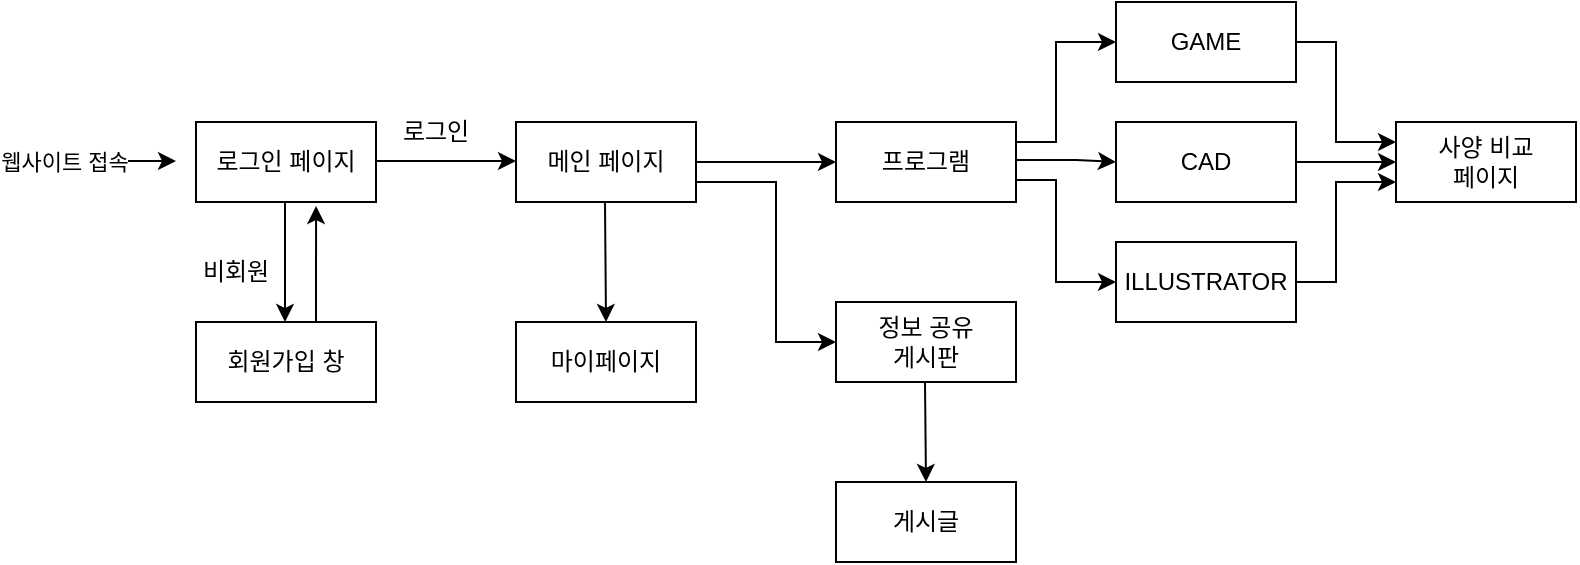 <mxfile version="15.6.2" type="github">
  <diagram id="a8o0rZx29VSPvfbEYc4T" name="Page-1">
    <mxGraphModel dx="1422" dy="762" grid="1" gridSize="10" guides="1" tooltips="1" connect="1" arrows="1" fold="1" page="1" pageScale="1" pageWidth="827" pageHeight="1169" math="0" shadow="0">
      <root>
        <mxCell id="0" />
        <mxCell id="1" parent="0" />
        <mxCell id="--xe7DJS_iMin2X72Ar--1" value="로그인 페이지" style="rounded=0;whiteSpace=wrap;html=1;" vertex="1" parent="1">
          <mxGeometry x="110" y="70" width="90" height="40" as="geometry" />
        </mxCell>
        <mxCell id="--xe7DJS_iMin2X72Ar--2" value="" style="endArrow=classic;html=1;rounded=0;" edge="1" parent="1">
          <mxGeometry width="50" height="50" relative="1" as="geometry">
            <mxPoint x="20" y="89.5" as="sourcePoint" />
            <mxPoint x="100" y="89.5" as="targetPoint" />
          </mxGeometry>
        </mxCell>
        <mxCell id="--xe7DJS_iMin2X72Ar--3" value="웹사이트 접속" style="edgeLabel;html=1;align=center;verticalAlign=middle;resizable=0;points=[];" vertex="1" connectable="0" parent="--xe7DJS_iMin2X72Ar--2">
          <mxGeometry x="-0.4" y="1" relative="1" as="geometry">
            <mxPoint y="1" as="offset" />
          </mxGeometry>
        </mxCell>
        <mxCell id="--xe7DJS_iMin2X72Ar--4" value="비회원" style="text;html=1;strokeColor=none;fillColor=none;align=center;verticalAlign=middle;whiteSpace=wrap;rounded=0;" vertex="1" parent="1">
          <mxGeometry x="100" y="130" width="60" height="30" as="geometry" />
        </mxCell>
        <mxCell id="--xe7DJS_iMin2X72Ar--5" value="회원가입 창" style="rounded=0;whiteSpace=wrap;html=1;" vertex="1" parent="1">
          <mxGeometry x="110" y="170" width="90" height="40" as="geometry" />
        </mxCell>
        <mxCell id="--xe7DJS_iMin2X72Ar--7" value="" style="endArrow=classic;html=1;rounded=0;" edge="1" parent="1">
          <mxGeometry width="50" height="50" relative="1" as="geometry">
            <mxPoint x="154.5" y="110" as="sourcePoint" />
            <mxPoint x="154.5" y="170" as="targetPoint" />
          </mxGeometry>
        </mxCell>
        <mxCell id="--xe7DJS_iMin2X72Ar--8" value="" style="endArrow=classic;html=1;rounded=0;" edge="1" parent="1">
          <mxGeometry width="50" height="50" relative="1" as="geometry">
            <mxPoint x="200" y="89.5" as="sourcePoint" />
            <mxPoint x="270" y="89.5" as="targetPoint" />
            <Array as="points">
              <mxPoint x="270" y="89.5" />
            </Array>
          </mxGeometry>
        </mxCell>
        <mxCell id="--xe7DJS_iMin2X72Ar--10" value="메인 페이지" style="rounded=0;whiteSpace=wrap;html=1;" vertex="1" parent="1">
          <mxGeometry x="270" y="70" width="90" height="40" as="geometry" />
        </mxCell>
        <mxCell id="--xe7DJS_iMin2X72Ar--11" value="로그인" style="text;html=1;strokeColor=none;fillColor=none;align=center;verticalAlign=middle;whiteSpace=wrap;rounded=0;" vertex="1" parent="1">
          <mxGeometry x="200" y="60" width="60" height="30" as="geometry" />
        </mxCell>
        <mxCell id="--xe7DJS_iMin2X72Ar--12" value="프로그램" style="rounded=0;whiteSpace=wrap;html=1;" vertex="1" parent="1">
          <mxGeometry x="430" y="70" width="90" height="40" as="geometry" />
        </mxCell>
        <mxCell id="--xe7DJS_iMin2X72Ar--17" value="" style="endArrow=classic;html=1;rounded=0;exitX=1;exitY=0.5;exitDx=0;exitDy=0;" edge="1" parent="1" source="--xe7DJS_iMin2X72Ar--10">
          <mxGeometry width="50" height="50" relative="1" as="geometry">
            <mxPoint x="380" y="140" as="sourcePoint" />
            <mxPoint x="430" y="90" as="targetPoint" />
          </mxGeometry>
        </mxCell>
        <mxCell id="--xe7DJS_iMin2X72Ar--18" value="정보 공유 &lt;br&gt;게시판" style="rounded=0;whiteSpace=wrap;html=1;" vertex="1" parent="1">
          <mxGeometry x="430" y="160" width="90" height="40" as="geometry" />
        </mxCell>
        <mxCell id="--xe7DJS_iMin2X72Ar--19" value="" style="endArrow=classic;html=1;rounded=0;exitX=1;exitY=0.5;exitDx=0;exitDy=0;entryX=0;entryY=0.5;entryDx=0;entryDy=0;" edge="1" parent="1" target="--xe7DJS_iMin2X72Ar--18">
          <mxGeometry width="50" height="50" relative="1" as="geometry">
            <mxPoint x="360" y="100" as="sourcePoint" />
            <mxPoint x="400" y="190" as="targetPoint" />
            <Array as="points">
              <mxPoint x="400" y="100" />
              <mxPoint x="400" y="180" />
            </Array>
          </mxGeometry>
        </mxCell>
        <mxCell id="--xe7DJS_iMin2X72Ar--20" value="" style="endArrow=classic;html=1;rounded=0;entryX=0.667;entryY=1.05;entryDx=0;entryDy=0;entryPerimeter=0;" edge="1" parent="1" target="--xe7DJS_iMin2X72Ar--1">
          <mxGeometry width="50" height="50" relative="1" as="geometry">
            <mxPoint x="170" y="170" as="sourcePoint" />
            <mxPoint x="170" y="230" as="targetPoint" />
          </mxGeometry>
        </mxCell>
        <mxCell id="--xe7DJS_iMin2X72Ar--21" value="마이페이지" style="rounded=0;whiteSpace=wrap;html=1;" vertex="1" parent="1">
          <mxGeometry x="270" y="170" width="90" height="40" as="geometry" />
        </mxCell>
        <mxCell id="--xe7DJS_iMin2X72Ar--22" value="" style="endArrow=classic;html=1;rounded=0;" edge="1" parent="1">
          <mxGeometry width="50" height="50" relative="1" as="geometry">
            <mxPoint x="314.5" y="110" as="sourcePoint" />
            <mxPoint x="315" y="170" as="targetPoint" />
          </mxGeometry>
        </mxCell>
        <mxCell id="--xe7DJS_iMin2X72Ar--23" value="게시글" style="rounded=0;whiteSpace=wrap;html=1;" vertex="1" parent="1">
          <mxGeometry x="430" y="250" width="90" height="40" as="geometry" />
        </mxCell>
        <mxCell id="--xe7DJS_iMin2X72Ar--24" value="GAME" style="rounded=0;whiteSpace=wrap;html=1;" vertex="1" parent="1">
          <mxGeometry x="570" y="10" width="90" height="40" as="geometry" />
        </mxCell>
        <mxCell id="--xe7DJS_iMin2X72Ar--25" value="ILLUSTRATOR" style="rounded=0;whiteSpace=wrap;html=1;" vertex="1" parent="1">
          <mxGeometry x="570" y="130" width="90" height="40" as="geometry" />
        </mxCell>
        <mxCell id="--xe7DJS_iMin2X72Ar--26" value="CAD" style="rounded=0;whiteSpace=wrap;html=1;" vertex="1" parent="1">
          <mxGeometry x="570" y="70" width="90" height="40" as="geometry" />
        </mxCell>
        <mxCell id="--xe7DJS_iMin2X72Ar--28" value="" style="endArrow=classic;html=1;rounded=0;exitX=1;exitY=0.25;exitDx=0;exitDy=0;entryX=0;entryY=0.5;entryDx=0;entryDy=0;" edge="1" parent="1" source="--xe7DJS_iMin2X72Ar--12" target="--xe7DJS_iMin2X72Ar--24">
          <mxGeometry width="50" height="50" relative="1" as="geometry">
            <mxPoint x="390" y="300" as="sourcePoint" />
            <mxPoint x="440" y="250" as="targetPoint" />
            <Array as="points">
              <mxPoint x="540" y="80" />
              <mxPoint x="540" y="30" />
            </Array>
          </mxGeometry>
        </mxCell>
        <mxCell id="--xe7DJS_iMin2X72Ar--29" value="" style="endArrow=classic;html=1;rounded=0;exitX=1;exitY=0.5;exitDx=0;exitDy=0;entryX=0;entryY=0.5;entryDx=0;entryDy=0;" edge="1" parent="1" target="--xe7DJS_iMin2X72Ar--26">
          <mxGeometry width="50" height="50" relative="1" as="geometry">
            <mxPoint x="520" y="89" as="sourcePoint" />
            <mxPoint x="590" y="89" as="targetPoint" />
            <Array as="points">
              <mxPoint x="550" y="89" />
            </Array>
          </mxGeometry>
        </mxCell>
        <mxCell id="--xe7DJS_iMin2X72Ar--30" value="" style="endArrow=classic;html=1;rounded=0;exitX=1;exitY=0.5;exitDx=0;exitDy=0;entryX=0;entryY=0.5;entryDx=0;entryDy=0;" edge="1" parent="1" target="--xe7DJS_iMin2X72Ar--25">
          <mxGeometry width="50" height="50" relative="1" as="geometry">
            <mxPoint x="520" y="99" as="sourcePoint" />
            <mxPoint x="570" y="110" as="targetPoint" />
            <Array as="points">
              <mxPoint x="540" y="99" />
              <mxPoint x="540" y="110" />
              <mxPoint x="540" y="150" />
            </Array>
          </mxGeometry>
        </mxCell>
        <mxCell id="--xe7DJS_iMin2X72Ar--32" value="" style="endArrow=classic;html=1;rounded=0;" edge="1" parent="1">
          <mxGeometry width="50" height="50" relative="1" as="geometry">
            <mxPoint x="474.5" y="200" as="sourcePoint" />
            <mxPoint x="475" y="250" as="targetPoint" />
          </mxGeometry>
        </mxCell>
        <mxCell id="--xe7DJS_iMin2X72Ar--41" value="" style="edgeStyle=orthogonalEdgeStyle;rounded=0;orthogonalLoop=1;jettySize=auto;html=1;entryX=0;entryY=0.5;entryDx=0;entryDy=0;exitX=1;exitY=0.5;exitDx=0;exitDy=0;" edge="1" parent="1" source="--xe7DJS_iMin2X72Ar--26" target="--xe7DJS_iMin2X72Ar--33">
          <mxGeometry relative="1" as="geometry">
            <mxPoint x="690" y="270" as="sourcePoint" />
            <Array as="points" />
          </mxGeometry>
        </mxCell>
        <mxCell id="--xe7DJS_iMin2X72Ar--33" value="사양 비교&lt;br&gt;페이지" style="rounded=0;whiteSpace=wrap;html=1;" vertex="1" parent="1">
          <mxGeometry x="710" y="70" width="90" height="40" as="geometry" />
        </mxCell>
        <mxCell id="--xe7DJS_iMin2X72Ar--40" value="" style="endArrow=classic;html=1;rounded=0;exitX=1;exitY=0.5;exitDx=0;exitDy=0;" edge="1" parent="1" source="--xe7DJS_iMin2X72Ar--24">
          <mxGeometry width="50" height="50" relative="1" as="geometry">
            <mxPoint x="680" y="30" as="sourcePoint" />
            <mxPoint x="710" y="80" as="targetPoint" />
            <Array as="points">
              <mxPoint x="680" y="30" />
              <mxPoint x="680" y="80" />
            </Array>
          </mxGeometry>
        </mxCell>
        <mxCell id="--xe7DJS_iMin2X72Ar--42" value="" style="endArrow=classic;html=1;rounded=0;exitX=1;exitY=0.5;exitDx=0;exitDy=0;" edge="1" parent="1" source="--xe7DJS_iMin2X72Ar--25">
          <mxGeometry width="50" height="50" relative="1" as="geometry">
            <mxPoint x="680" y="150" as="sourcePoint" />
            <mxPoint x="710" y="100" as="targetPoint" />
            <Array as="points">
              <mxPoint x="680" y="150" />
              <mxPoint x="680" y="100" />
            </Array>
          </mxGeometry>
        </mxCell>
      </root>
    </mxGraphModel>
  </diagram>
</mxfile>
